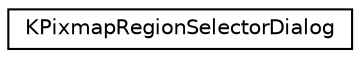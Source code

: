 digraph "Graphical Class Hierarchy"
{
  edge [fontname="Helvetica",fontsize="10",labelfontname="Helvetica",labelfontsize="10"];
  node [fontname="Helvetica",fontsize="10",shape=record];
  rankdir="LR";
  Node0 [label="KPixmapRegionSelectorDialog",height=0.2,width=0.4,color="black", fillcolor="white", style="filled",URL="$classKPixmapRegionSelectorDialog.html",tooltip="A dialog that uses a KPixmapRegionSelectorWidget to allow the user to select a region of an image..."];
}
